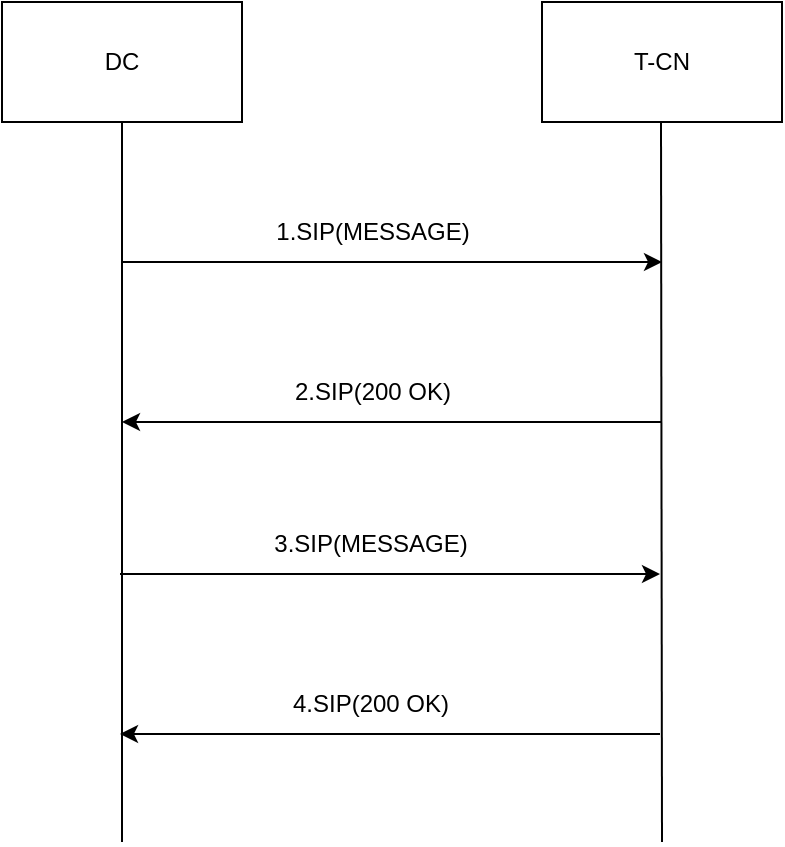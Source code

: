 <mxfile version="26.1.3">
  <diagram name="第 1 页" id="AR3HCfEcBSXPo0kQ4g3L">
    <mxGraphModel dx="1221" dy="626" grid="1" gridSize="10" guides="1" tooltips="1" connect="1" arrows="1" fold="1" page="1" pageScale="1" pageWidth="827" pageHeight="1169" math="0" shadow="0">
      <root>
        <mxCell id="0" />
        <mxCell id="1" parent="0" />
        <mxCell id="v2LLtc9aaxdfLT1TzLsv-1" value="DC" style="rounded=0;whiteSpace=wrap;html=1;" parent="1" vertex="1">
          <mxGeometry x="190" y="140" width="120" height="60" as="geometry" />
        </mxCell>
        <mxCell id="v2LLtc9aaxdfLT1TzLsv-2" value="T-CN" style="rounded=0;whiteSpace=wrap;html=1;" parent="1" vertex="1">
          <mxGeometry x="460" y="140" width="120" height="60" as="geometry" />
        </mxCell>
        <mxCell id="v2LLtc9aaxdfLT1TzLsv-10" value="" style="edgeStyle=none;orthogonalLoop=1;jettySize=auto;html=1;rounded=0;exitX=0.5;exitY=1;exitDx=0;exitDy=0;endArrow=none;startFill=0;" parent="1" source="v2LLtc9aaxdfLT1TzLsv-1" edge="1">
          <mxGeometry width="80" relative="1" as="geometry">
            <mxPoint x="410" y="320" as="sourcePoint" />
            <mxPoint x="250" y="560" as="targetPoint" />
            <Array as="points" />
          </mxGeometry>
        </mxCell>
        <mxCell id="v2LLtc9aaxdfLT1TzLsv-12" value="" style="edgeStyle=none;orthogonalLoop=1;jettySize=auto;html=1;rounded=0;exitX=0.5;exitY=1;exitDx=0;exitDy=0;endArrow=none;startFill=0;" parent="1" edge="1">
          <mxGeometry width="80" relative="1" as="geometry">
            <mxPoint x="519.5" y="200" as="sourcePoint" />
            <mxPoint x="520" y="560" as="targetPoint" />
            <Array as="points" />
          </mxGeometry>
        </mxCell>
        <mxCell id="v2LLtc9aaxdfLT1TzLsv-13" value="" style="endArrow=classic;html=1;rounded=0;" parent="1" edge="1">
          <mxGeometry width="50" height="50" relative="1" as="geometry">
            <mxPoint x="250" y="270" as="sourcePoint" />
            <mxPoint x="520" y="270" as="targetPoint" />
          </mxGeometry>
        </mxCell>
        <mxCell id="v2LLtc9aaxdfLT1TzLsv-15" value="1.SIP(MESSAGE)" style="text;html=1;align=center;verticalAlign=middle;resizable=0;points=[];autosize=1;strokeColor=none;fillColor=none;" parent="1" vertex="1">
          <mxGeometry x="315" y="240" width="120" height="30" as="geometry" />
        </mxCell>
        <mxCell id="qW7Bnt2JEGVWO-15GoFA-1" value="" style="endArrow=classic;html=1;rounded=0;startFill=0;endFill=1;" edge="1" parent="1">
          <mxGeometry width="50" height="50" relative="1" as="geometry">
            <mxPoint x="520" y="350" as="sourcePoint" />
            <mxPoint x="250" y="350" as="targetPoint" />
          </mxGeometry>
        </mxCell>
        <mxCell id="qW7Bnt2JEGVWO-15GoFA-2" value="2.SIP(200 OK)" style="text;html=1;align=center;verticalAlign=middle;resizable=0;points=[];autosize=1;strokeColor=none;fillColor=none;" vertex="1" parent="1">
          <mxGeometry x="325" y="320" width="100" height="30" as="geometry" />
        </mxCell>
        <mxCell id="qW7Bnt2JEGVWO-15GoFA-3" value="" style="endArrow=classic;html=1;rounded=0;" edge="1" parent="1">
          <mxGeometry width="50" height="50" relative="1" as="geometry">
            <mxPoint x="249" y="426" as="sourcePoint" />
            <mxPoint x="519" y="426" as="targetPoint" />
          </mxGeometry>
        </mxCell>
        <mxCell id="qW7Bnt2JEGVWO-15GoFA-4" value="3.SIP(MESSAGE)" style="text;html=1;align=center;verticalAlign=middle;resizable=0;points=[];autosize=1;strokeColor=none;fillColor=none;" vertex="1" parent="1">
          <mxGeometry x="314" y="396" width="120" height="30" as="geometry" />
        </mxCell>
        <mxCell id="qW7Bnt2JEGVWO-15GoFA-5" value="" style="endArrow=classic;html=1;rounded=0;startFill=0;endFill=1;" edge="1" parent="1">
          <mxGeometry width="50" height="50" relative="1" as="geometry">
            <mxPoint x="519" y="506" as="sourcePoint" />
            <mxPoint x="249" y="506" as="targetPoint" />
          </mxGeometry>
        </mxCell>
        <mxCell id="qW7Bnt2JEGVWO-15GoFA-6" value="4.SIP(200 OK)" style="text;html=1;align=center;verticalAlign=middle;resizable=0;points=[];autosize=1;strokeColor=none;fillColor=none;" vertex="1" parent="1">
          <mxGeometry x="324" y="476" width="100" height="30" as="geometry" />
        </mxCell>
      </root>
    </mxGraphModel>
  </diagram>
</mxfile>
